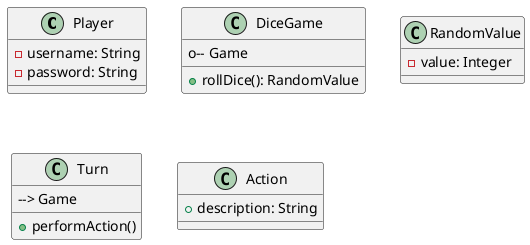 @startuml
class Player {
    - username: String
    - password: String
}
class DiceGame {
    o-- Game
    + rollDice(): RandomValue
}
class RandomValue {
    - value: Integer
}
class Turn {
    --> Game
    + performAction()
}
class Action {
    + description: String
}

@enduml